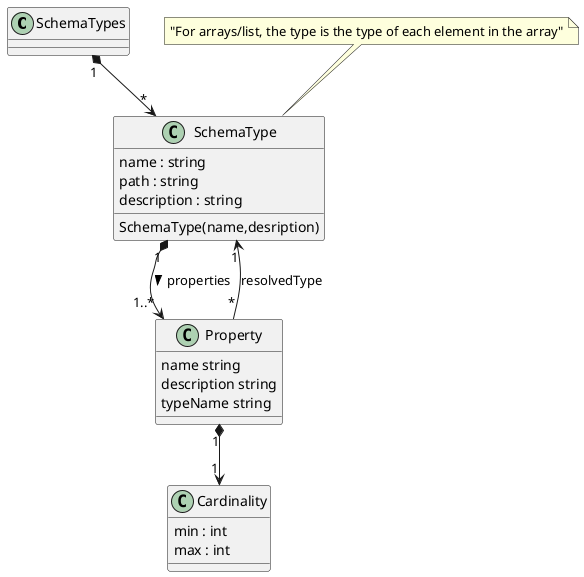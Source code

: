 @startuml "schema-types"

class SchemaTypes {
} 

SchemaTypes "1" *--> "*" SchemaType

class SchemaType {
    {field} name : string
    {field} path : string
    {field} description : string

    {method} SchemaType(name,desription)
}

note top of SchemaType : "For arrays/list, the type is the type of each element in the array"

class Property {
    {field} name string 
    {field} description string 
    {field} typeName string
}

Property "*" --> "1" SchemaType : resolvedType 

Property "1" *--> "1" Cardinality

class Cardinality {
    {field} min : int
    {field} max : int
}

SchemaType "1" *--> "1..*" Property : properties >


@enduml